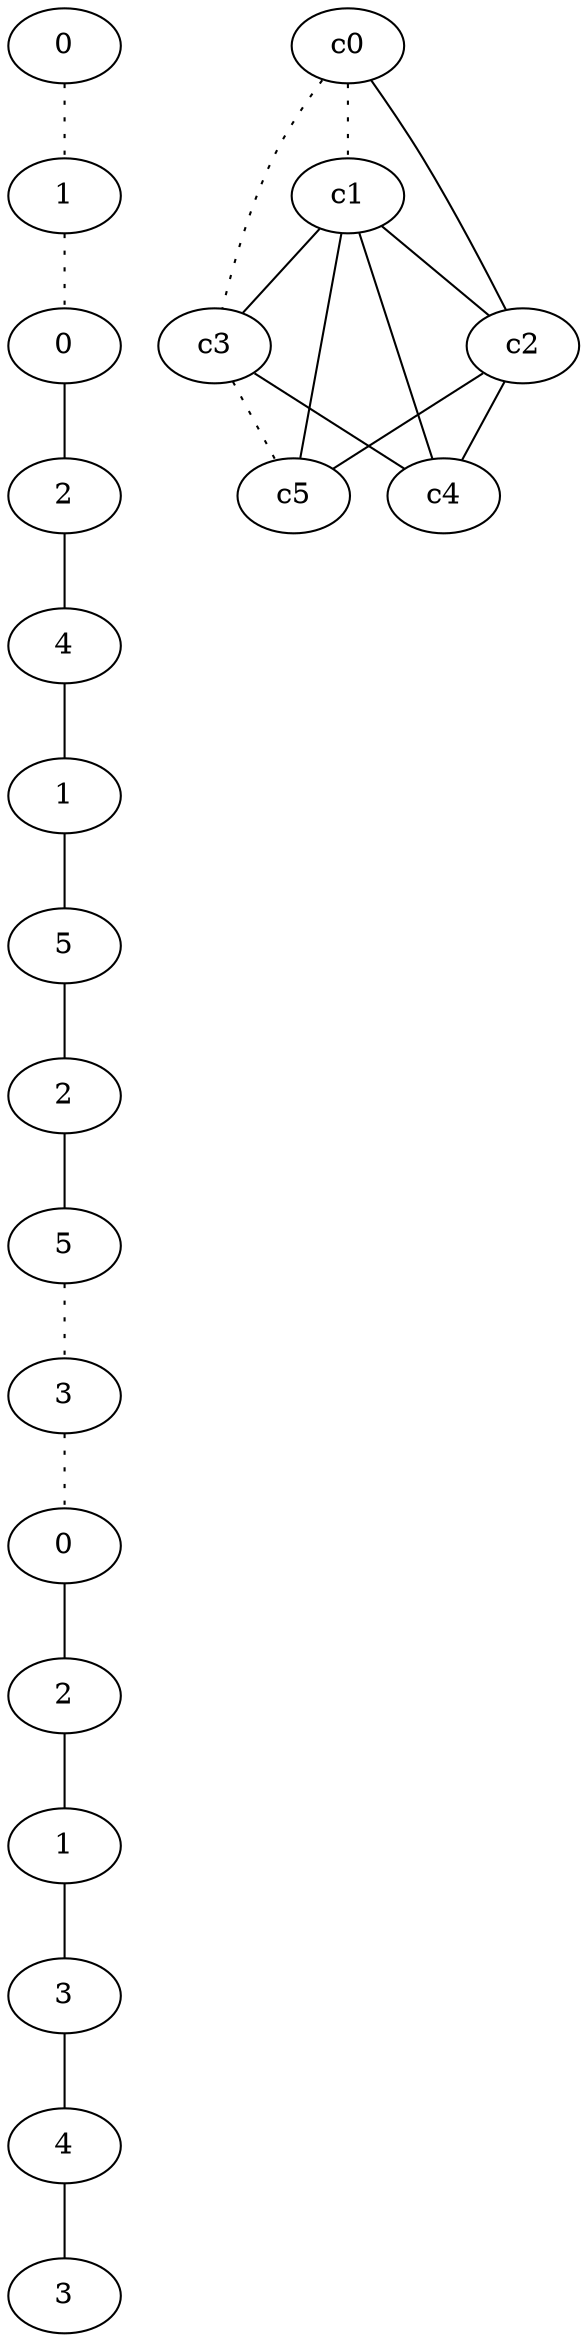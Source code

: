 graph {
a0[label=0];
a1[label=1];
a2[label=0];
a3[label=2];
a4[label=4];
a5[label=1];
a6[label=5];
a7[label=2];
a8[label=5];
a9[label=3];
a10[label=0];
a11[label=2];
a12[label=1];
a13[label=3];
a14[label=4];
a15[label=3];
a0 -- a1 [style=dotted];
a1 -- a2 [style=dotted];
a2 -- a3;
a3 -- a4;
a4 -- a5;
a5 -- a6;
a6 -- a7;
a7 -- a8;
a8 -- a9 [style=dotted];
a9 -- a10 [style=dotted];
a10 -- a11;
a11 -- a12;
a12 -- a13;
a13 -- a14;
a14 -- a15;
c0 -- c1 [style=dotted];
c0 -- c2;
c0 -- c3 [style=dotted];
c1 -- c2;
c1 -- c3;
c1 -- c4;
c1 -- c5;
c2 -- c4;
c2 -- c5;
c3 -- c4;
c3 -- c5 [style=dotted];
}
